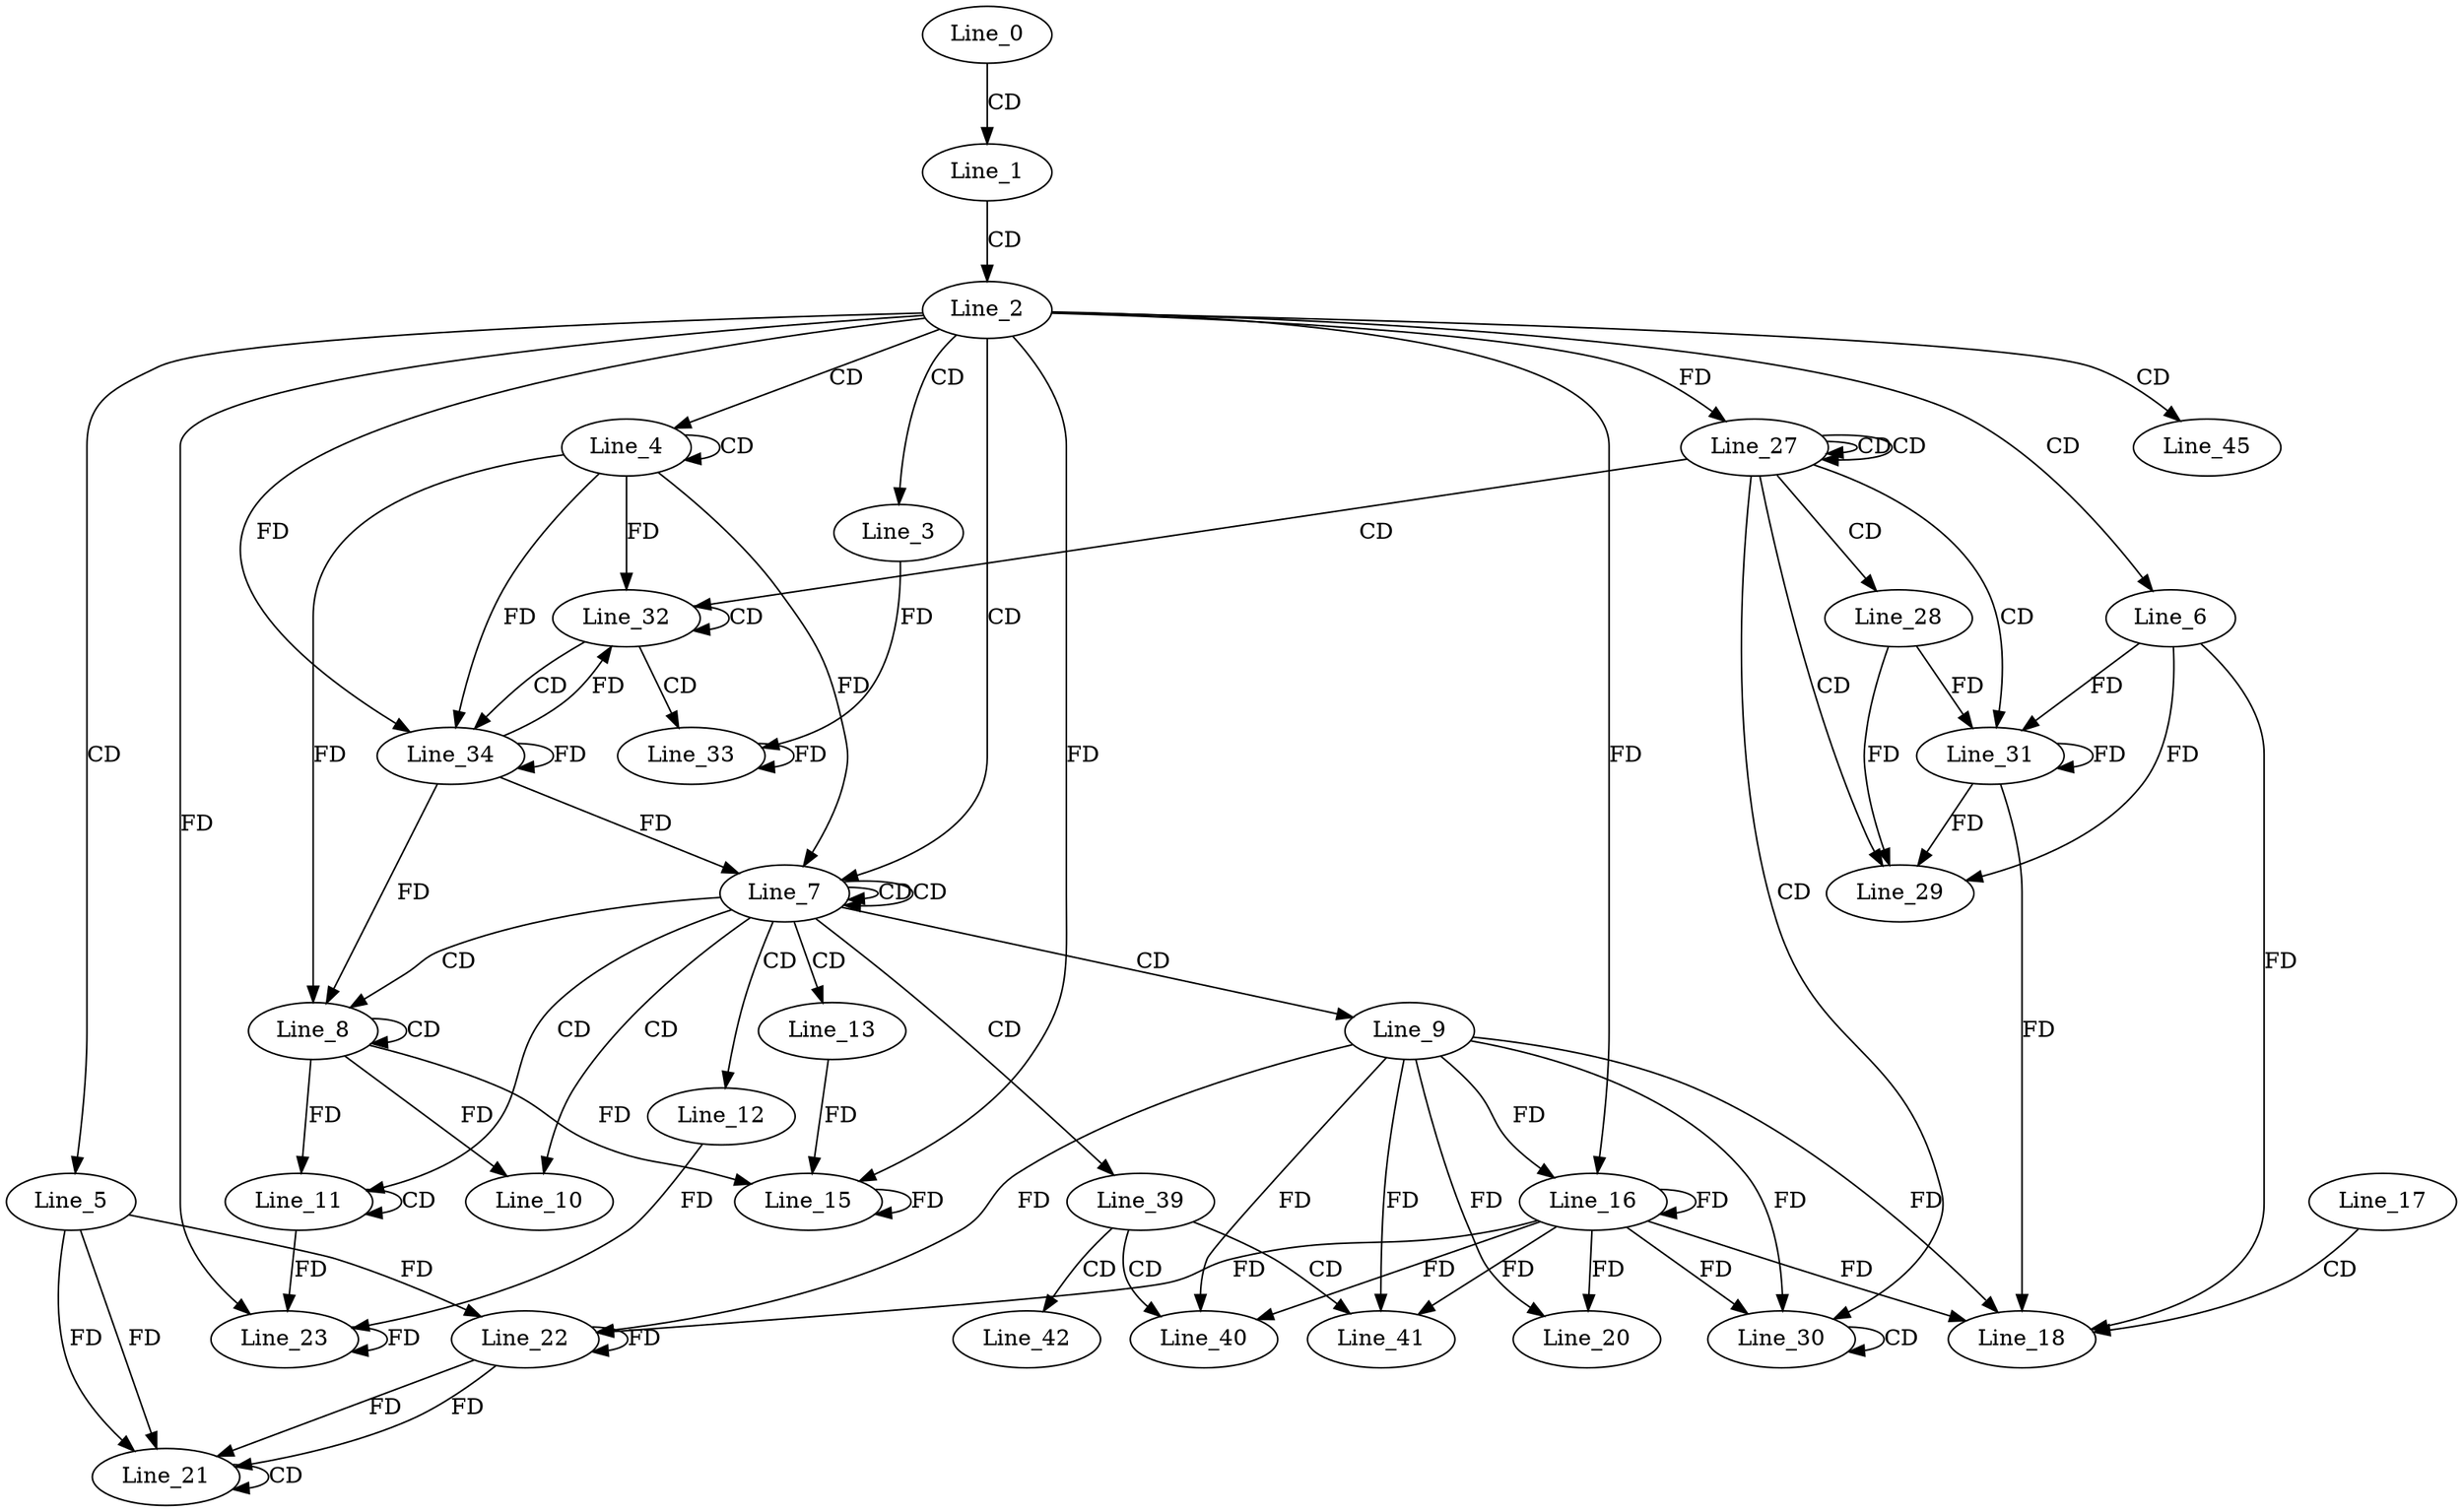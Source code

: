 digraph G {
  Line_0;
  Line_1;
  Line_2;
  Line_3;
  Line_4;
  Line_4;
  Line_4;
  Line_5;
  Line_6;
  Line_7;
  Line_7;
  Line_8;
  Line_8;
  Line_9;
  Line_10;
  Line_10;
  Line_11;
  Line_11;
  Line_11;
  Line_12;
  Line_13;
  Line_15;
  Line_15;
  Line_16;
  Line_16;
  Line_17;
  Line_18;
  Line_20;
  Line_21;
  Line_21;
  Line_22;
  Line_23;
  Line_23;
  Line_27;
  Line_27;
  Line_27;
  Line_28;
  Line_29;
  Line_30;
  Line_30;
  Line_31;
  Line_32;
  Line_32;
  Line_32;
  Line_33;
  Line_34;
  Line_34;
  Line_34;
  Line_39;
  Line_40;
  Line_41;
  Line_42;
  Line_45;
  Line_0 -> Line_1 [ label="CD" ];
  Line_1 -> Line_2 [ label="CD" ];
  Line_2 -> Line_3 [ label="CD" ];
  Line_2 -> Line_4 [ label="CD" ];
  Line_4 -> Line_4 [ label="CD" ];
  Line_2 -> Line_5 [ label="CD" ];
  Line_2 -> Line_6 [ label="CD" ];
  Line_2 -> Line_7 [ label="CD" ];
  Line_7 -> Line_7 [ label="CD" ];
  Line_7 -> Line_7 [ label="CD" ];
  Line_4 -> Line_7 [ label="FD" ];
  Line_7 -> Line_8 [ label="CD" ];
  Line_8 -> Line_8 [ label="CD" ];
  Line_4 -> Line_8 [ label="FD" ];
  Line_7 -> Line_9 [ label="CD" ];
  Line_7 -> Line_10 [ label="CD" ];
  Line_8 -> Line_10 [ label="FD" ];
  Line_7 -> Line_11 [ label="CD" ];
  Line_11 -> Line_11 [ label="CD" ];
  Line_8 -> Line_11 [ label="FD" ];
  Line_7 -> Line_12 [ label="CD" ];
  Line_7 -> Line_13 [ label="CD" ];
  Line_13 -> Line_15 [ label="FD" ];
  Line_15 -> Line_15 [ label="FD" ];
  Line_2 -> Line_15 [ label="FD" ];
  Line_8 -> Line_15 [ label="FD" ];
  Line_9 -> Line_16 [ label="FD" ];
  Line_16 -> Line_16 [ label="FD" ];
  Line_2 -> Line_16 [ label="FD" ];
  Line_17 -> Line_18 [ label="CD" ];
  Line_9 -> Line_18 [ label="FD" ];
  Line_16 -> Line_18 [ label="FD" ];
  Line_6 -> Line_18 [ label="FD" ];
  Line_9 -> Line_20 [ label="FD" ];
  Line_16 -> Line_20 [ label="FD" ];
  Line_5 -> Line_21 [ label="FD" ];
  Line_21 -> Line_21 [ label="CD" ];
  Line_5 -> Line_21 [ label="FD" ];
  Line_22 -> Line_22 [ label="FD" ];
  Line_5 -> Line_22 [ label="FD" ];
  Line_9 -> Line_22 [ label="FD" ];
  Line_16 -> Line_22 [ label="FD" ];
  Line_12 -> Line_23 [ label="FD" ];
  Line_23 -> Line_23 [ label="FD" ];
  Line_11 -> Line_23 [ label="FD" ];
  Line_2 -> Line_23 [ label="FD" ];
  Line_27 -> Line_27 [ label="CD" ];
  Line_27 -> Line_27 [ label="CD" ];
  Line_2 -> Line_27 [ label="FD" ];
  Line_27 -> Line_28 [ label="CD" ];
  Line_27 -> Line_29 [ label="CD" ];
  Line_6 -> Line_29 [ label="FD" ];
  Line_28 -> Line_29 [ label="FD" ];
  Line_27 -> Line_30 [ label="CD" ];
  Line_30 -> Line_30 [ label="CD" ];
  Line_9 -> Line_30 [ label="FD" ];
  Line_16 -> Line_30 [ label="FD" ];
  Line_27 -> Line_31 [ label="CD" ];
  Line_31 -> Line_31 [ label="FD" ];
  Line_6 -> Line_31 [ label="FD" ];
  Line_28 -> Line_31 [ label="FD" ];
  Line_27 -> Line_32 [ label="CD" ];
  Line_32 -> Line_32 [ label="CD" ];
  Line_4 -> Line_32 [ label="FD" ];
  Line_32 -> Line_33 [ label="CD" ];
  Line_33 -> Line_33 [ label="FD" ];
  Line_3 -> Line_33 [ label="FD" ];
  Line_32 -> Line_34 [ label="CD" ];
  Line_34 -> Line_34 [ label="FD" ];
  Line_4 -> Line_34 [ label="FD" ];
  Line_2 -> Line_34 [ label="FD" ];
  Line_7 -> Line_39 [ label="CD" ];
  Line_39 -> Line_40 [ label="CD" ];
  Line_9 -> Line_40 [ label="FD" ];
  Line_16 -> Line_40 [ label="FD" ];
  Line_39 -> Line_41 [ label="CD" ];
  Line_9 -> Line_41 [ label="FD" ];
  Line_16 -> Line_41 [ label="FD" ];
  Line_39 -> Line_42 [ label="CD" ];
  Line_2 -> Line_45 [ label="CD" ];
  Line_34 -> Line_7 [ label="FD" ];
  Line_34 -> Line_8 [ label="FD" ];
  Line_31 -> Line_18 [ label="FD" ];
  Line_22 -> Line_21 [ label="FD" ];
  Line_22 -> Line_21 [ label="FD" ];
  Line_31 -> Line_29 [ label="FD" ];
  Line_34 -> Line_32 [ label="FD" ];
}
